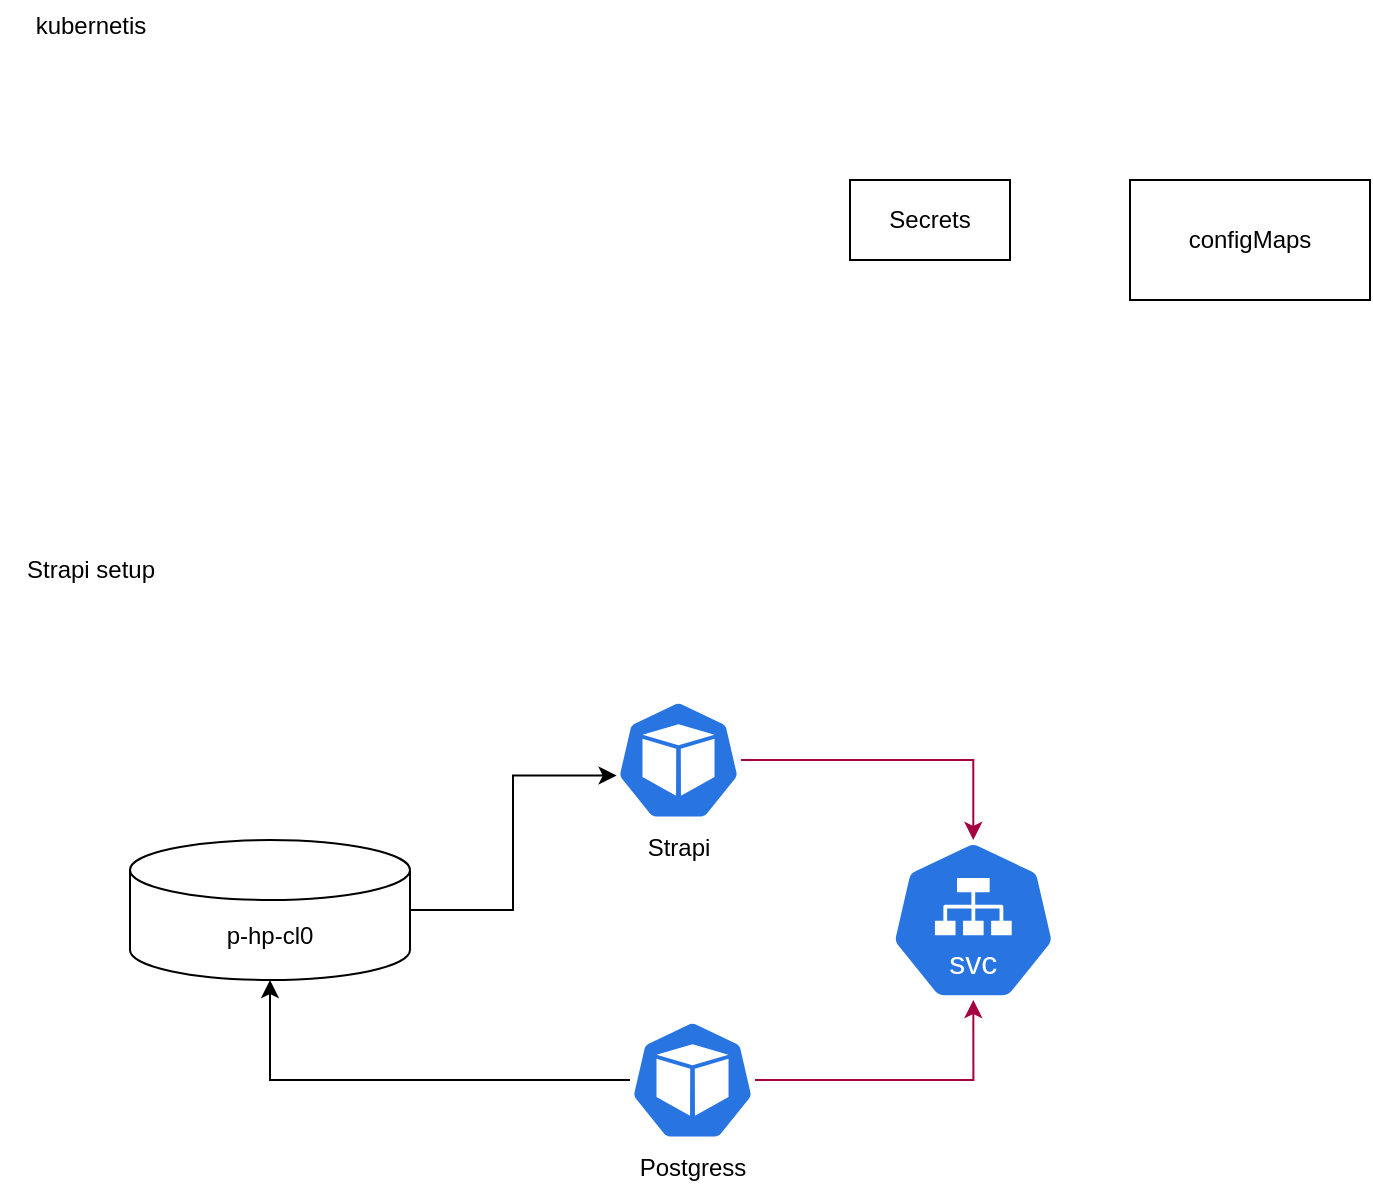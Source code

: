 <mxfile version="24.5.3" type="device">
  <diagram name="Page-1" id="C9R8yVy7o6P9EM0zdbTp">
    <mxGraphModel dx="1326" dy="780" grid="1" gridSize="10" guides="1" tooltips="1" connect="1" arrows="1" fold="1" page="1" pageScale="1" pageWidth="850" pageHeight="1100" math="0" shadow="0">
      <root>
        <mxCell id="0" />
        <mxCell id="1" parent="0" />
        <mxCell id="qgYlGUagVhwyhiTYEvKE-1" value="kubernetis&lt;div&gt;&lt;br&gt;&lt;/div&gt;" style="text;html=1;align=center;verticalAlign=middle;resizable=0;points=[];autosize=1;strokeColor=none;fillColor=none;" vertex="1" parent="1">
          <mxGeometry x="60" y="190" width="80" height="40" as="geometry" />
        </mxCell>
        <mxCell id="qgYlGUagVhwyhiTYEvKE-2" value="Secrets" style="rounded=0;whiteSpace=wrap;html=1;" vertex="1" parent="1">
          <mxGeometry x="480" y="280" width="80" height="40" as="geometry" />
        </mxCell>
        <mxCell id="qgYlGUagVhwyhiTYEvKE-3" value="configMaps" style="whiteSpace=wrap;html=1;" vertex="1" parent="1">
          <mxGeometry x="620" y="280" width="120" height="60" as="geometry" />
        </mxCell>
        <mxCell id="qgYlGUagVhwyhiTYEvKE-4" value="Strapi setup" style="text;html=1;align=center;verticalAlign=middle;resizable=0;points=[];autosize=1;strokeColor=none;fillColor=none;" vertex="1" parent="1">
          <mxGeometry x="55" y="460" width="90" height="30" as="geometry" />
        </mxCell>
        <mxCell id="qgYlGUagVhwyhiTYEvKE-6" value="p-hp-cl0" style="shape=cylinder3;whiteSpace=wrap;html=1;boundedLbl=1;backgroundOutline=1;size=15;" vertex="1" parent="1">
          <mxGeometry x="120" y="610" width="140" height="70" as="geometry" />
        </mxCell>
        <mxCell id="qgYlGUagVhwyhiTYEvKE-10" style="edgeStyle=orthogonalEdgeStyle;rounded=0;orthogonalLoop=1;jettySize=auto;html=1;fillColor=#d80073;strokeColor=#A50040;" edge="1" parent="1" source="qgYlGUagVhwyhiTYEvKE-7" target="qgYlGUagVhwyhiTYEvKE-9">
          <mxGeometry relative="1" as="geometry" />
        </mxCell>
        <mxCell id="qgYlGUagVhwyhiTYEvKE-7" value="Strapi" style="aspect=fixed;sketch=0;html=1;dashed=0;whitespace=wrap;verticalLabelPosition=bottom;verticalAlign=top;fillColor=#2875E2;strokeColor=#ffffff;points=[[0.005,0.63,0],[0.1,0.2,0],[0.9,0.2,0],[0.5,0,0],[0.995,0.63,0],[0.72,0.99,0],[0.5,1,0],[0.28,0.99,0]];shape=mxgraph.kubernetes.icon2;prIcon=pod" vertex="1" parent="1">
          <mxGeometry x="363" y="540" width="62.5" height="60" as="geometry" />
        </mxCell>
        <mxCell id="qgYlGUagVhwyhiTYEvKE-8" value="Postgress" style="aspect=fixed;sketch=0;html=1;dashed=0;whitespace=wrap;verticalLabelPosition=bottom;verticalAlign=top;fillColor=#2875E2;strokeColor=#ffffff;points=[[0.005,0.63,0],[0.1,0.2,0],[0.9,0.2,0],[0.5,0,0],[0.995,0.63,0],[0.72,0.99,0],[0.5,1,0],[0.28,0.99,0]];shape=mxgraph.kubernetes.icon2;prIcon=pod" vertex="1" parent="1">
          <mxGeometry x="370" y="700" width="62.5" height="60" as="geometry" />
        </mxCell>
        <mxCell id="qgYlGUagVhwyhiTYEvKE-9" value="" style="aspect=fixed;sketch=0;html=1;dashed=0;whitespace=wrap;verticalLabelPosition=bottom;verticalAlign=top;fillColor=#2875E2;strokeColor=#ffffff;points=[[0.005,0.63,0],[0.1,0.2,0],[0.9,0.2,0],[0.5,0,0],[0.995,0.63,0],[0.72,0.99,0],[0.5,1,0],[0.28,0.99,0]];shape=mxgraph.kubernetes.icon2;kubernetesLabel=1;prIcon=svc" vertex="1" parent="1">
          <mxGeometry x="500" y="610" width="83.33" height="80" as="geometry" />
        </mxCell>
        <mxCell id="qgYlGUagVhwyhiTYEvKE-11" style="edgeStyle=orthogonalEdgeStyle;rounded=0;orthogonalLoop=1;jettySize=auto;html=1;entryX=0.5;entryY=1;entryDx=0;entryDy=0;entryPerimeter=0;fillColor=#d80073;strokeColor=#A50040;" edge="1" parent="1" source="qgYlGUagVhwyhiTYEvKE-8" target="qgYlGUagVhwyhiTYEvKE-9">
          <mxGeometry relative="1" as="geometry" />
        </mxCell>
        <mxCell id="qgYlGUagVhwyhiTYEvKE-12" style="edgeStyle=orthogonalEdgeStyle;rounded=0;orthogonalLoop=1;jettySize=auto;html=1;entryX=0.5;entryY=1;entryDx=0;entryDy=0;entryPerimeter=0;endArrow=classic;endFill=1;" edge="1" parent="1" source="qgYlGUagVhwyhiTYEvKE-8" target="qgYlGUagVhwyhiTYEvKE-6">
          <mxGeometry relative="1" as="geometry" />
        </mxCell>
        <mxCell id="qgYlGUagVhwyhiTYEvKE-14" style="edgeStyle=orthogonalEdgeStyle;rounded=0;orthogonalLoop=1;jettySize=auto;html=1;entryX=0.005;entryY=0.63;entryDx=0;entryDy=0;entryPerimeter=0;" edge="1" parent="1" source="qgYlGUagVhwyhiTYEvKE-6" target="qgYlGUagVhwyhiTYEvKE-7">
          <mxGeometry relative="1" as="geometry" />
        </mxCell>
      </root>
    </mxGraphModel>
  </diagram>
</mxfile>
